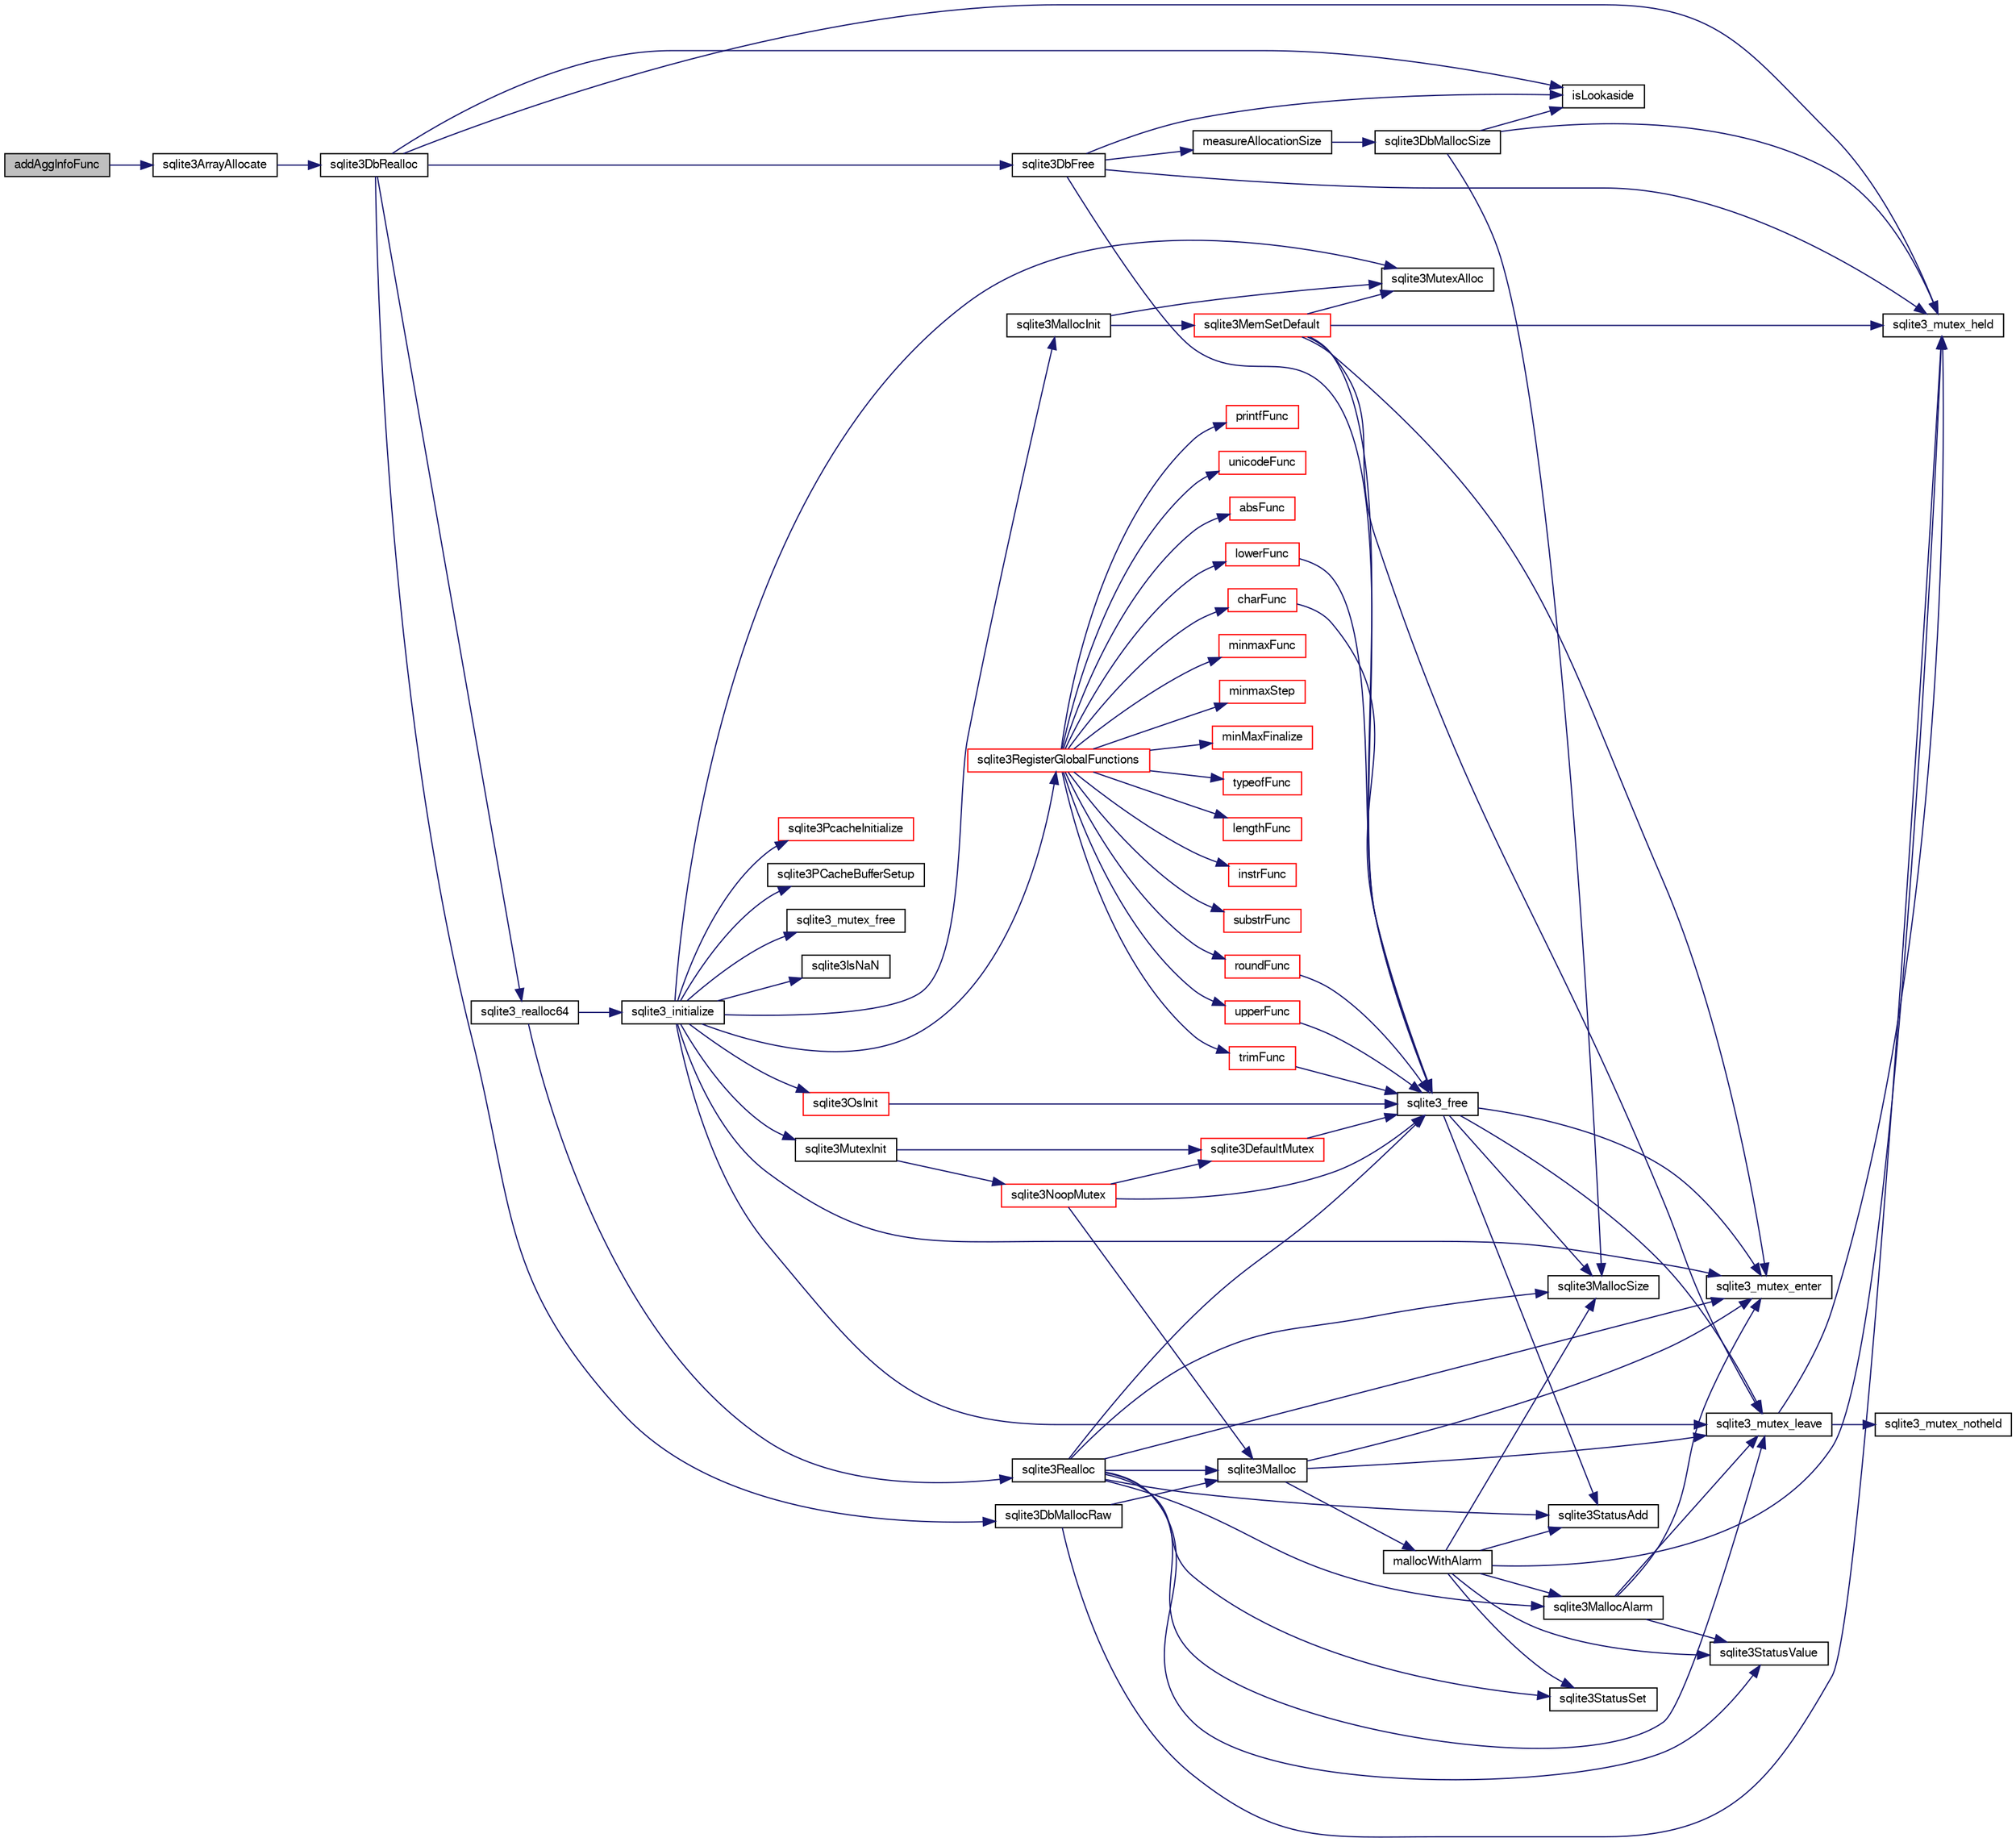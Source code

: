 digraph "addAggInfoFunc"
{
  edge [fontname="FreeSans",fontsize="10",labelfontname="FreeSans",labelfontsize="10"];
  node [fontname="FreeSans",fontsize="10",shape=record];
  rankdir="LR";
  Node2241 [label="addAggInfoFunc",height=0.2,width=0.4,color="black", fillcolor="grey75", style="filled", fontcolor="black"];
  Node2241 -> Node2242 [color="midnightblue",fontsize="10",style="solid",fontname="FreeSans"];
  Node2242 [label="sqlite3ArrayAllocate",height=0.2,width=0.4,color="black", fillcolor="white", style="filled",URL="$sqlite3_8c.html#a86f4a46ea74d87f845a4f93bb4219646"];
  Node2242 -> Node2243 [color="midnightblue",fontsize="10",style="solid",fontname="FreeSans"];
  Node2243 [label="sqlite3DbRealloc",height=0.2,width=0.4,color="black", fillcolor="white", style="filled",URL="$sqlite3_8c.html#ae028f4902a9d29bcaf310ff289ee87dc"];
  Node2243 -> Node2244 [color="midnightblue",fontsize="10",style="solid",fontname="FreeSans"];
  Node2244 [label="sqlite3_mutex_held",height=0.2,width=0.4,color="black", fillcolor="white", style="filled",URL="$sqlite3_8c.html#acf77da68932b6bc163c5e68547ecc3e7"];
  Node2243 -> Node2245 [color="midnightblue",fontsize="10",style="solid",fontname="FreeSans"];
  Node2245 [label="sqlite3DbMallocRaw",height=0.2,width=0.4,color="black", fillcolor="white", style="filled",URL="$sqlite3_8c.html#abbe8be0cf7175e11ddc3e2218fad924e"];
  Node2245 -> Node2244 [color="midnightblue",fontsize="10",style="solid",fontname="FreeSans"];
  Node2245 -> Node2246 [color="midnightblue",fontsize="10",style="solid",fontname="FreeSans"];
  Node2246 [label="sqlite3Malloc",height=0.2,width=0.4,color="black", fillcolor="white", style="filled",URL="$sqlite3_8c.html#a361a2eaa846b1885f123abe46f5d8b2b"];
  Node2246 -> Node2247 [color="midnightblue",fontsize="10",style="solid",fontname="FreeSans"];
  Node2247 [label="sqlite3_mutex_enter",height=0.2,width=0.4,color="black", fillcolor="white", style="filled",URL="$sqlite3_8c.html#a1c12cde690bd89f104de5cbad12a6bf5"];
  Node2246 -> Node2248 [color="midnightblue",fontsize="10",style="solid",fontname="FreeSans"];
  Node2248 [label="mallocWithAlarm",height=0.2,width=0.4,color="black", fillcolor="white", style="filled",URL="$sqlite3_8c.html#ab070d5cf8e48ec8a6a43cf025d48598b"];
  Node2248 -> Node2244 [color="midnightblue",fontsize="10",style="solid",fontname="FreeSans"];
  Node2248 -> Node2249 [color="midnightblue",fontsize="10",style="solid",fontname="FreeSans"];
  Node2249 [label="sqlite3StatusSet",height=0.2,width=0.4,color="black", fillcolor="white", style="filled",URL="$sqlite3_8c.html#afec7586c01fcb5ea17dc9d7725a589d9"];
  Node2248 -> Node2250 [color="midnightblue",fontsize="10",style="solid",fontname="FreeSans"];
  Node2250 [label="sqlite3StatusValue",height=0.2,width=0.4,color="black", fillcolor="white", style="filled",URL="$sqlite3_8c.html#a30b8ac296c6e200c1fa57708d52c6ef6"];
  Node2248 -> Node2251 [color="midnightblue",fontsize="10",style="solid",fontname="FreeSans"];
  Node2251 [label="sqlite3MallocAlarm",height=0.2,width=0.4,color="black", fillcolor="white", style="filled",URL="$sqlite3_8c.html#ada66988e8471d1198f3219c062377508"];
  Node2251 -> Node2250 [color="midnightblue",fontsize="10",style="solid",fontname="FreeSans"];
  Node2251 -> Node2252 [color="midnightblue",fontsize="10",style="solid",fontname="FreeSans"];
  Node2252 [label="sqlite3_mutex_leave",height=0.2,width=0.4,color="black", fillcolor="white", style="filled",URL="$sqlite3_8c.html#a5838d235601dbd3c1fa993555c6bcc93"];
  Node2252 -> Node2244 [color="midnightblue",fontsize="10",style="solid",fontname="FreeSans"];
  Node2252 -> Node2253 [color="midnightblue",fontsize="10",style="solid",fontname="FreeSans"];
  Node2253 [label="sqlite3_mutex_notheld",height=0.2,width=0.4,color="black", fillcolor="white", style="filled",URL="$sqlite3_8c.html#a83967c837c1c000d3b5adcfaa688f5dc"];
  Node2251 -> Node2247 [color="midnightblue",fontsize="10",style="solid",fontname="FreeSans"];
  Node2248 -> Node2254 [color="midnightblue",fontsize="10",style="solid",fontname="FreeSans"];
  Node2254 [label="sqlite3MallocSize",height=0.2,width=0.4,color="black", fillcolor="white", style="filled",URL="$sqlite3_8c.html#acf5d2a5f35270bafb050bd2def576955"];
  Node2248 -> Node2255 [color="midnightblue",fontsize="10",style="solid",fontname="FreeSans"];
  Node2255 [label="sqlite3StatusAdd",height=0.2,width=0.4,color="black", fillcolor="white", style="filled",URL="$sqlite3_8c.html#afa029f93586aeab4cc85360905dae9cd"];
  Node2246 -> Node2252 [color="midnightblue",fontsize="10",style="solid",fontname="FreeSans"];
  Node2243 -> Node2256 [color="midnightblue",fontsize="10",style="solid",fontname="FreeSans"];
  Node2256 [label="isLookaside",height=0.2,width=0.4,color="black", fillcolor="white", style="filled",URL="$sqlite3_8c.html#a770fa05ff9717b75e16f4d968a77b897"];
  Node2243 -> Node2257 [color="midnightblue",fontsize="10",style="solid",fontname="FreeSans"];
  Node2257 [label="sqlite3DbFree",height=0.2,width=0.4,color="black", fillcolor="white", style="filled",URL="$sqlite3_8c.html#ac70ab821a6607b4a1b909582dc37a069"];
  Node2257 -> Node2244 [color="midnightblue",fontsize="10",style="solid",fontname="FreeSans"];
  Node2257 -> Node2258 [color="midnightblue",fontsize="10",style="solid",fontname="FreeSans"];
  Node2258 [label="measureAllocationSize",height=0.2,width=0.4,color="black", fillcolor="white", style="filled",URL="$sqlite3_8c.html#a45731e644a22fdb756e2b6337224217a"];
  Node2258 -> Node2259 [color="midnightblue",fontsize="10",style="solid",fontname="FreeSans"];
  Node2259 [label="sqlite3DbMallocSize",height=0.2,width=0.4,color="black", fillcolor="white", style="filled",URL="$sqlite3_8c.html#aa397e5a8a03495203a0767abf0a71f86"];
  Node2259 -> Node2254 [color="midnightblue",fontsize="10",style="solid",fontname="FreeSans"];
  Node2259 -> Node2244 [color="midnightblue",fontsize="10",style="solid",fontname="FreeSans"];
  Node2259 -> Node2256 [color="midnightblue",fontsize="10",style="solid",fontname="FreeSans"];
  Node2257 -> Node2256 [color="midnightblue",fontsize="10",style="solid",fontname="FreeSans"];
  Node2257 -> Node2260 [color="midnightblue",fontsize="10",style="solid",fontname="FreeSans"];
  Node2260 [label="sqlite3_free",height=0.2,width=0.4,color="black", fillcolor="white", style="filled",URL="$sqlite3_8c.html#a6552349e36a8a691af5487999ab09519"];
  Node2260 -> Node2247 [color="midnightblue",fontsize="10",style="solid",fontname="FreeSans"];
  Node2260 -> Node2255 [color="midnightblue",fontsize="10",style="solid",fontname="FreeSans"];
  Node2260 -> Node2254 [color="midnightblue",fontsize="10",style="solid",fontname="FreeSans"];
  Node2260 -> Node2252 [color="midnightblue",fontsize="10",style="solid",fontname="FreeSans"];
  Node2243 -> Node2261 [color="midnightblue",fontsize="10",style="solid",fontname="FreeSans"];
  Node2261 [label="sqlite3_realloc64",height=0.2,width=0.4,color="black", fillcolor="white", style="filled",URL="$sqlite3_8c.html#a3765a714077ee547e811034236dc9ecd"];
  Node2261 -> Node2262 [color="midnightblue",fontsize="10",style="solid",fontname="FreeSans"];
  Node2262 [label="sqlite3_initialize",height=0.2,width=0.4,color="black", fillcolor="white", style="filled",URL="$sqlite3_8c.html#ab0c0ee2d5d4cf8b28e9572296a8861df"];
  Node2262 -> Node2263 [color="midnightblue",fontsize="10",style="solid",fontname="FreeSans"];
  Node2263 [label="sqlite3MutexInit",height=0.2,width=0.4,color="black", fillcolor="white", style="filled",URL="$sqlite3_8c.html#a7906afcdd1cdb3d0007eb932398a1158"];
  Node2263 -> Node2264 [color="midnightblue",fontsize="10",style="solid",fontname="FreeSans"];
  Node2264 [label="sqlite3DefaultMutex",height=0.2,width=0.4,color="red", fillcolor="white", style="filled",URL="$sqlite3_8c.html#ac895a71e325f9b2f9b862f737c17aca8"];
  Node2264 -> Node2260 [color="midnightblue",fontsize="10",style="solid",fontname="FreeSans"];
  Node2263 -> Node2273 [color="midnightblue",fontsize="10",style="solid",fontname="FreeSans"];
  Node2273 [label="sqlite3NoopMutex",height=0.2,width=0.4,color="red", fillcolor="white", style="filled",URL="$sqlite3_8c.html#a09742cde9ef371d94f8201d2cdb543e4"];
  Node2273 -> Node2246 [color="midnightblue",fontsize="10",style="solid",fontname="FreeSans"];
  Node2273 -> Node2260 [color="midnightblue",fontsize="10",style="solid",fontname="FreeSans"];
  Node2273 -> Node2264 [color="midnightblue",fontsize="10",style="solid",fontname="FreeSans"];
  Node2262 -> Node2281 [color="midnightblue",fontsize="10",style="solid",fontname="FreeSans"];
  Node2281 [label="sqlite3MutexAlloc",height=0.2,width=0.4,color="black", fillcolor="white", style="filled",URL="$sqlite3_8c.html#a0e3f432ee581f6876b590e7ad7e84e19"];
  Node2262 -> Node2247 [color="midnightblue",fontsize="10",style="solid",fontname="FreeSans"];
  Node2262 -> Node2282 [color="midnightblue",fontsize="10",style="solid",fontname="FreeSans"];
  Node2282 [label="sqlite3MallocInit",height=0.2,width=0.4,color="black", fillcolor="white", style="filled",URL="$sqlite3_8c.html#a9e06f9e7cad0d83ce80ab493c9533552"];
  Node2282 -> Node2283 [color="midnightblue",fontsize="10",style="solid",fontname="FreeSans"];
  Node2283 [label="sqlite3MemSetDefault",height=0.2,width=0.4,color="red", fillcolor="white", style="filled",URL="$sqlite3_8c.html#a162fbfd727e92c5f8f72625b5ff62549"];
  Node2283 -> Node2281 [color="midnightblue",fontsize="10",style="solid",fontname="FreeSans"];
  Node2283 -> Node2247 [color="midnightblue",fontsize="10",style="solid",fontname="FreeSans"];
  Node2283 -> Node2252 [color="midnightblue",fontsize="10",style="solid",fontname="FreeSans"];
  Node2283 -> Node2244 [color="midnightblue",fontsize="10",style="solid",fontname="FreeSans"];
  Node2283 -> Node2260 [color="midnightblue",fontsize="10",style="solid",fontname="FreeSans"];
  Node2282 -> Node2281 [color="midnightblue",fontsize="10",style="solid",fontname="FreeSans"];
  Node2262 -> Node2252 [color="midnightblue",fontsize="10",style="solid",fontname="FreeSans"];
  Node2262 -> Node2370 [color="midnightblue",fontsize="10",style="solid",fontname="FreeSans"];
  Node2370 [label="sqlite3RegisterGlobalFunctions",height=0.2,width=0.4,color="red", fillcolor="white", style="filled",URL="$sqlite3_8c.html#a9f75bd111010f29e1b8d74344473c4ec"];
  Node2370 -> Node2371 [color="midnightblue",fontsize="10",style="solid",fontname="FreeSans"];
  Node2371 [label="trimFunc",height=0.2,width=0.4,color="red", fillcolor="white", style="filled",URL="$sqlite3_8c.html#afad56dbe7f08139a630156e644b14704"];
  Node2371 -> Node2260 [color="midnightblue",fontsize="10",style="solid",fontname="FreeSans"];
  Node2370 -> Node2384 [color="midnightblue",fontsize="10",style="solid",fontname="FreeSans"];
  Node2384 [label="minmaxFunc",height=0.2,width=0.4,color="red", fillcolor="white", style="filled",URL="$sqlite3_8c.html#a4d00f48b948fd73cb70bcfd1efc0bfb0"];
  Node2370 -> Node2393 [color="midnightblue",fontsize="10",style="solid",fontname="FreeSans"];
  Node2393 [label="minmaxStep",height=0.2,width=0.4,color="red", fillcolor="white", style="filled",URL="$sqlite3_8c.html#a5b4c0da0f3b61d7ff25ebd30aa22cca4"];
  Node2370 -> Node2397 [color="midnightblue",fontsize="10",style="solid",fontname="FreeSans"];
  Node2397 [label="minMaxFinalize",height=0.2,width=0.4,color="red", fillcolor="white", style="filled",URL="$sqlite3_8c.html#a0439dd90934a2dee93517c50884d5924"];
  Node2370 -> Node2398 [color="midnightblue",fontsize="10",style="solid",fontname="FreeSans"];
  Node2398 [label="typeofFunc",height=0.2,width=0.4,color="red", fillcolor="white", style="filled",URL="$sqlite3_8c.html#aba6c564ff0d6b017de448469d0fb243f"];
  Node2370 -> Node2399 [color="midnightblue",fontsize="10",style="solid",fontname="FreeSans"];
  Node2399 [label="lengthFunc",height=0.2,width=0.4,color="red", fillcolor="white", style="filled",URL="$sqlite3_8c.html#affdabf006c37c26a1c3e325badb83546"];
  Node2370 -> Node2404 [color="midnightblue",fontsize="10",style="solid",fontname="FreeSans"];
  Node2404 [label="instrFunc",height=0.2,width=0.4,color="red", fillcolor="white", style="filled",URL="$sqlite3_8c.html#a8f86ca540b92ac28aaefaa126170cf8c"];
  Node2370 -> Node2406 [color="midnightblue",fontsize="10",style="solid",fontname="FreeSans"];
  Node2406 [label="substrFunc",height=0.2,width=0.4,color="red", fillcolor="white", style="filled",URL="$sqlite3_8c.html#a8a8739d9af5589338113371e440b2734"];
  Node2370 -> Node2411 [color="midnightblue",fontsize="10",style="solid",fontname="FreeSans"];
  Node2411 [label="printfFunc",height=0.2,width=0.4,color="red", fillcolor="white", style="filled",URL="$sqlite3_8c.html#a80ca21d434c7c5b6668bee721331dda8"];
  Node2370 -> Node2413 [color="midnightblue",fontsize="10",style="solid",fontname="FreeSans"];
  Node2413 [label="unicodeFunc",height=0.2,width=0.4,color="red", fillcolor="white", style="filled",URL="$sqlite3_8c.html#a1d3d012cbe2276d8d713be80884db355"];
  Node2370 -> Node2415 [color="midnightblue",fontsize="10",style="solid",fontname="FreeSans"];
  Node2415 [label="charFunc",height=0.2,width=0.4,color="red", fillcolor="white", style="filled",URL="$sqlite3_8c.html#ab9b72ce47fcea3c3b92e816435a0fd91"];
  Node2415 -> Node2260 [color="midnightblue",fontsize="10",style="solid",fontname="FreeSans"];
  Node2370 -> Node2416 [color="midnightblue",fontsize="10",style="solid",fontname="FreeSans"];
  Node2416 [label="absFunc",height=0.2,width=0.4,color="red", fillcolor="white", style="filled",URL="$sqlite3_8c.html#af271994a34f441432d50d7095e0ed23d"];
  Node2370 -> Node2421 [color="midnightblue",fontsize="10",style="solid",fontname="FreeSans"];
  Node2421 [label="roundFunc",height=0.2,width=0.4,color="red", fillcolor="white", style="filled",URL="$sqlite3_8c.html#a8c444ba254edc27891111b76e7ba85e7"];
  Node2421 -> Node2260 [color="midnightblue",fontsize="10",style="solid",fontname="FreeSans"];
  Node2370 -> Node2424 [color="midnightblue",fontsize="10",style="solid",fontname="FreeSans"];
  Node2424 [label="upperFunc",height=0.2,width=0.4,color="red", fillcolor="white", style="filled",URL="$sqlite3_8c.html#a8f26e491f9fd893cdb476c577f39f260"];
  Node2424 -> Node2260 [color="midnightblue",fontsize="10",style="solid",fontname="FreeSans"];
  Node2370 -> Node2425 [color="midnightblue",fontsize="10",style="solid",fontname="FreeSans"];
  Node2425 [label="lowerFunc",height=0.2,width=0.4,color="red", fillcolor="white", style="filled",URL="$sqlite3_8c.html#a37a07e2d7c0cb4c521e9c334596c89a7"];
  Node2425 -> Node2260 [color="midnightblue",fontsize="10",style="solid",fontname="FreeSans"];
  Node2262 -> Node2518 [color="midnightblue",fontsize="10",style="solid",fontname="FreeSans"];
  Node2518 [label="sqlite3PcacheInitialize",height=0.2,width=0.4,color="red", fillcolor="white", style="filled",URL="$sqlite3_8c.html#a2902c61ddc88bea002c4d69fe4052b1f"];
  Node2262 -> Node2519 [color="midnightblue",fontsize="10",style="solid",fontname="FreeSans"];
  Node2519 [label="sqlite3OsInit",height=0.2,width=0.4,color="red", fillcolor="white", style="filled",URL="$sqlite3_8c.html#afeaa886fe1ca086a30fd278b1d069762"];
  Node2519 -> Node2260 [color="midnightblue",fontsize="10",style="solid",fontname="FreeSans"];
  Node2262 -> Node2523 [color="midnightblue",fontsize="10",style="solid",fontname="FreeSans"];
  Node2523 [label="sqlite3PCacheBufferSetup",height=0.2,width=0.4,color="black", fillcolor="white", style="filled",URL="$sqlite3_8c.html#ad18a1eebefdfbc4254f473f7b0101937"];
  Node2262 -> Node2524 [color="midnightblue",fontsize="10",style="solid",fontname="FreeSans"];
  Node2524 [label="sqlite3_mutex_free",height=0.2,width=0.4,color="black", fillcolor="white", style="filled",URL="$sqlite3_8c.html#a2db2e72e08f6873afa9c61b0ec726fec"];
  Node2262 -> Node2306 [color="midnightblue",fontsize="10",style="solid",fontname="FreeSans"];
  Node2306 [label="sqlite3IsNaN",height=0.2,width=0.4,color="black", fillcolor="white", style="filled",URL="$sqlite3_8c.html#aed4d78203877c3486765ccbc7feebb50"];
  Node2261 -> Node2295 [color="midnightblue",fontsize="10",style="solid",fontname="FreeSans"];
  Node2295 [label="sqlite3Realloc",height=0.2,width=0.4,color="black", fillcolor="white", style="filled",URL="$sqlite3_8c.html#ad53aefdfc088f622e23ffe838201fe22"];
  Node2295 -> Node2246 [color="midnightblue",fontsize="10",style="solid",fontname="FreeSans"];
  Node2295 -> Node2260 [color="midnightblue",fontsize="10",style="solid",fontname="FreeSans"];
  Node2295 -> Node2254 [color="midnightblue",fontsize="10",style="solid",fontname="FreeSans"];
  Node2295 -> Node2247 [color="midnightblue",fontsize="10",style="solid",fontname="FreeSans"];
  Node2295 -> Node2249 [color="midnightblue",fontsize="10",style="solid",fontname="FreeSans"];
  Node2295 -> Node2250 [color="midnightblue",fontsize="10",style="solid",fontname="FreeSans"];
  Node2295 -> Node2251 [color="midnightblue",fontsize="10",style="solid",fontname="FreeSans"];
  Node2295 -> Node2255 [color="midnightblue",fontsize="10",style="solid",fontname="FreeSans"];
  Node2295 -> Node2252 [color="midnightblue",fontsize="10",style="solid",fontname="FreeSans"];
}
